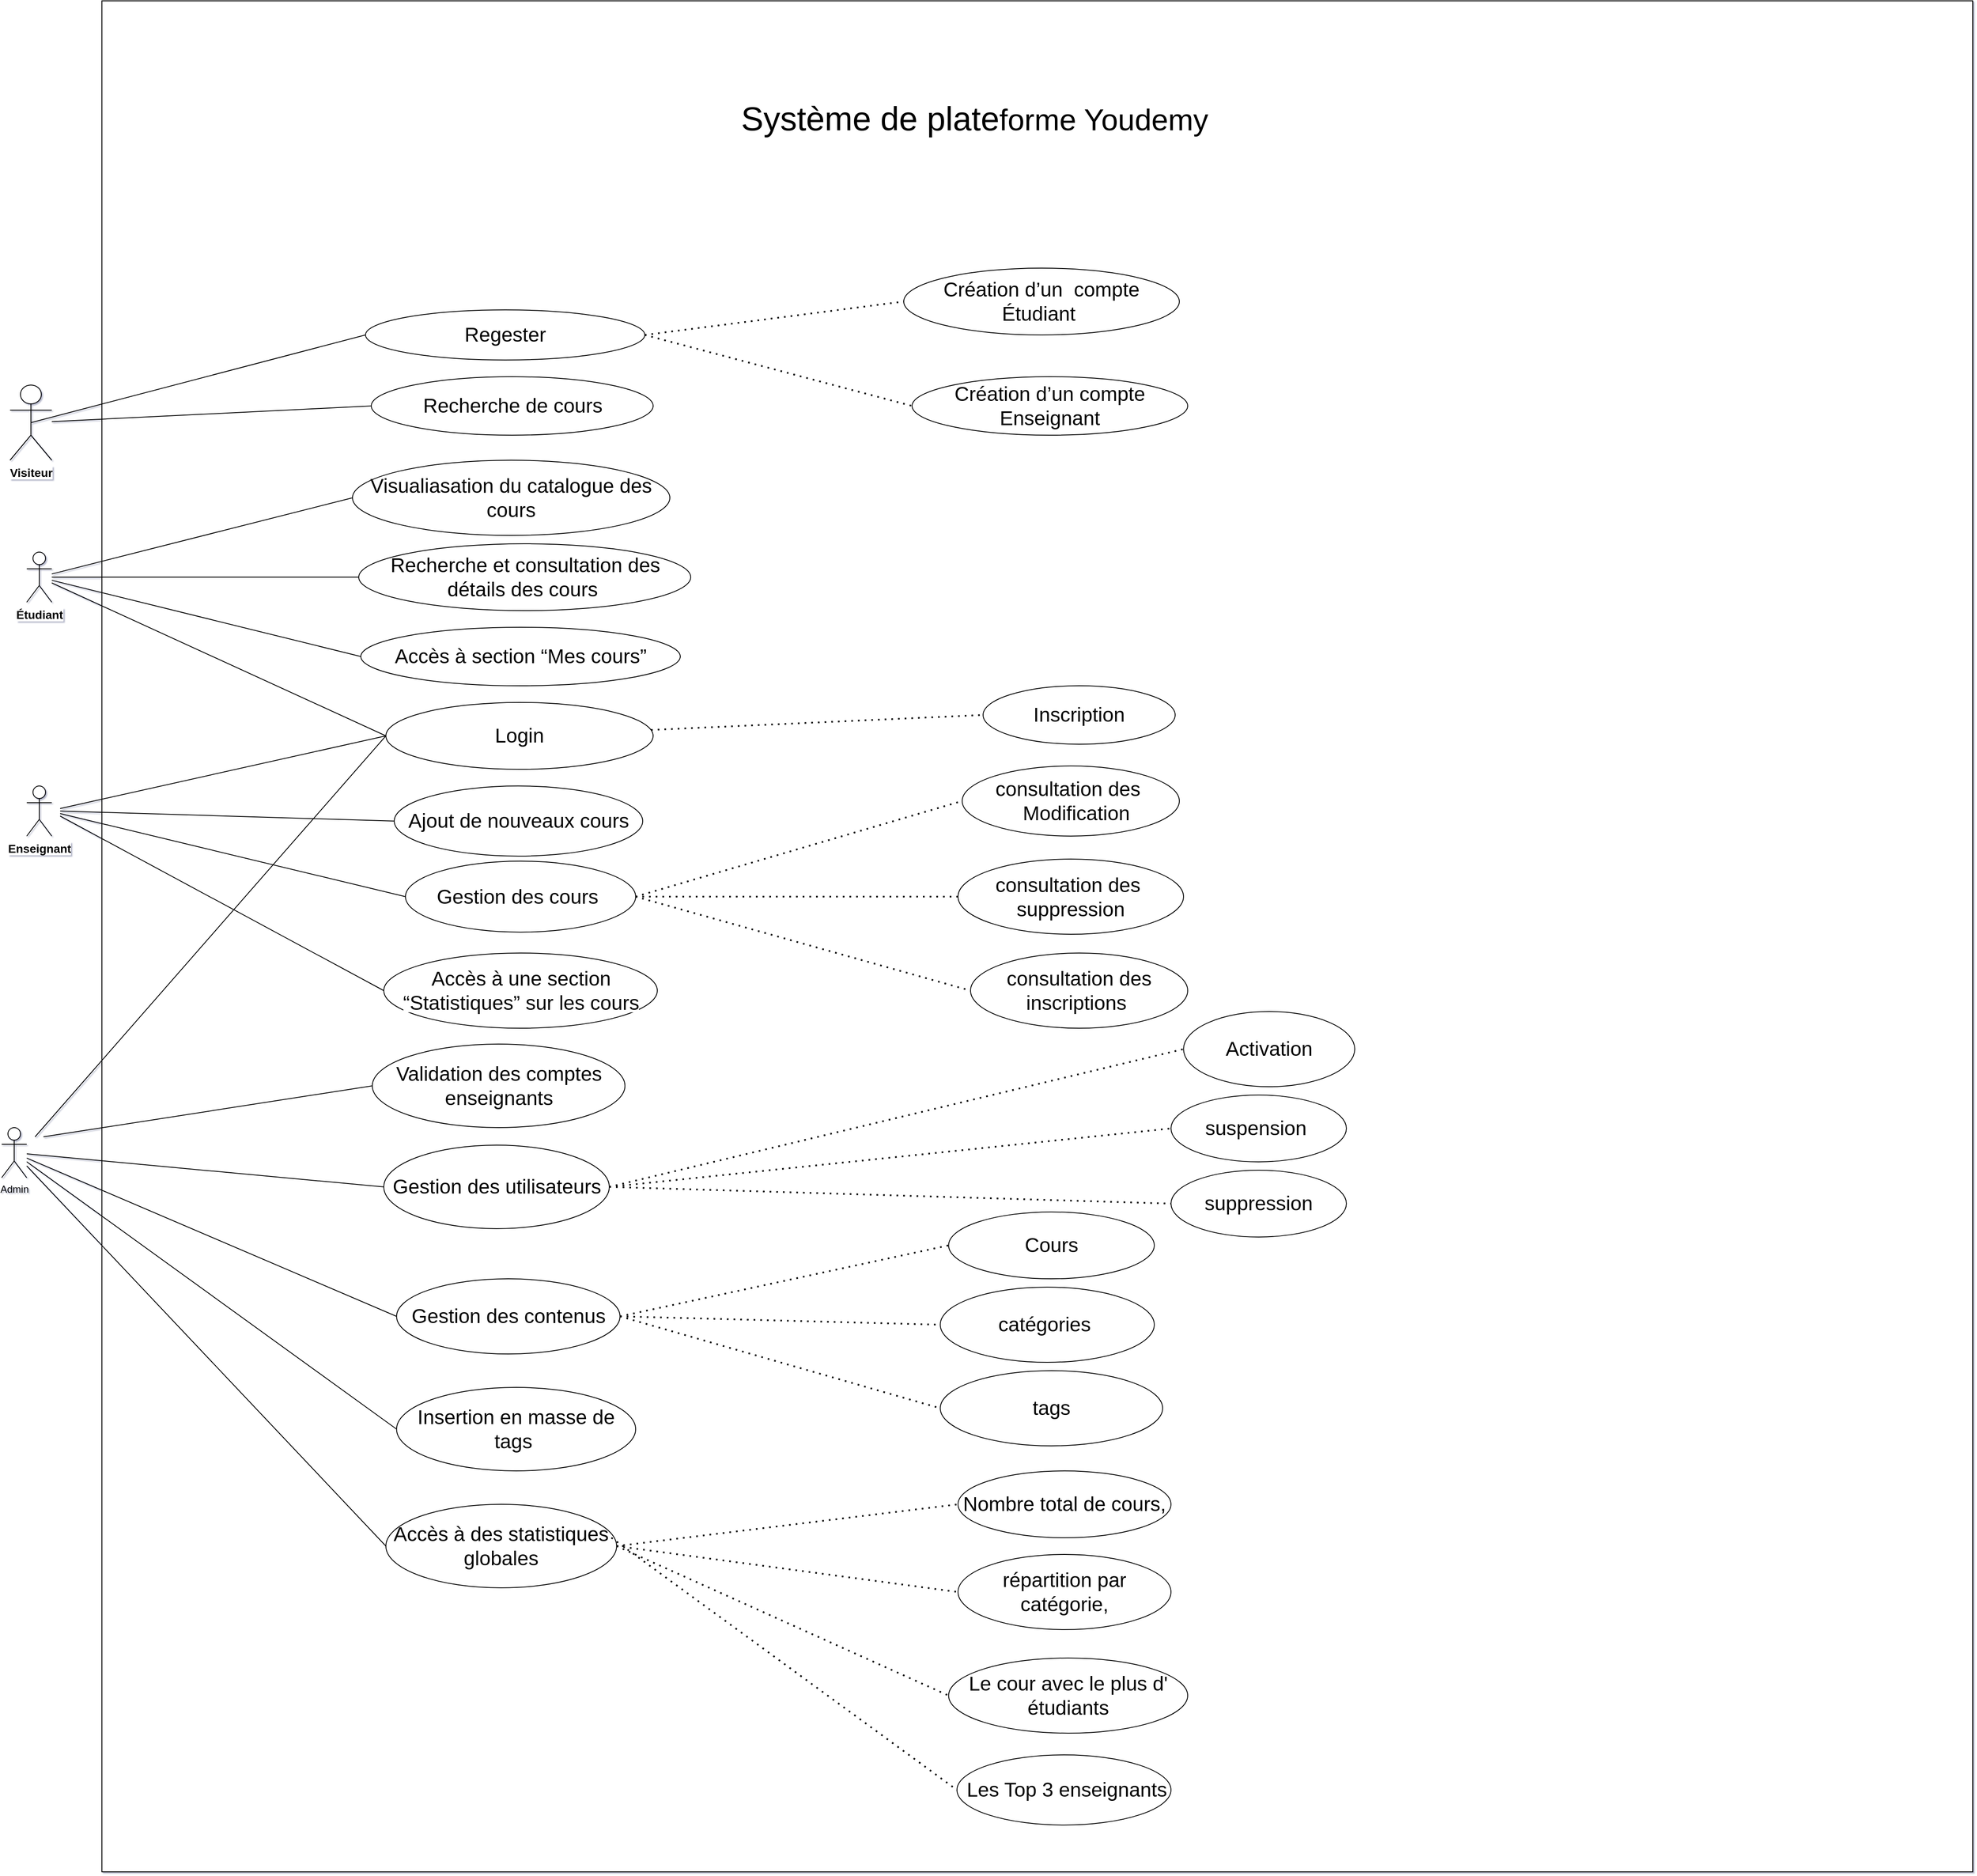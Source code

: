 <mxfile version="26.0.5" pages="2">
  <diagram name="Page-1" id="YVaNV-BU0bV5zj3uvlzo">
    <mxGraphModel dx="3970" dy="2720" grid="1" gridSize="10" guides="0" tooltips="1" connect="0" arrows="0" fold="1" page="0" pageScale="1" pageWidth="827" pageHeight="1169" background="#ffffff" math="0" shadow="1">
      <root>
        <mxCell id="0" />
        <mxCell id="1" parent="0" />
        <mxCell id="QajGnKFh3IwkEZgxlkdg-1" value="" style="whiteSpace=wrap;html=1;aspect=fixed;" parent="1" vertex="1">
          <mxGeometry x="190" y="-180" width="2240" height="2240" as="geometry" />
        </mxCell>
        <mxCell id="QajGnKFh3IwkEZgxlkdg-2" value="&lt;span style=&quot;box-sizing: border-box; border: 0px solid; --tw-border-spacing-x: 0; --tw-border-spacing-y: 0; --tw-translate-x: 0; --tw-translate-y: 0; --tw-rotate: 0; --tw-skew-x: 0; --tw-skew-y: 0; --tw-scale-x: 1; --tw-scale-y: 1; --tw-pan-x: ; --tw-pan-y: ; --tw-pinch-zoom: ; --tw-scroll-snap-strictness: proximity; --tw-gradient-from-position: ; --tw-gradient-via-position: ; --tw-gradient-to-position: ; --tw-ordinal: ; --tw-slashed-zero: ; --tw-numeric-figure: ; --tw-numeric-spacing: ; --tw-numeric-fraction: ; --tw-ring-inset: ; --tw-ring-offset-width: 0px; --tw-ring-offset-color: #fff; --tw-ring-color: rgba(59,130,246,.5); --tw-ring-offset-shadow: 0 0 #0000; --tw-ring-shadow: 0 0 #0000; --tw-shadow: 0 0 #0000; --tw-shadow-colored: 0 0 #0000; --tw-blur: ; --tw-brightness: ; --tw-contrast: ; --tw-grayscale: ; --tw-hue-rotate: ; --tw-invert: ; --tw-saturate: ; --tw-sepia: ; --tw-drop-shadow: ; --tw-backdrop-blur: ; --tw-backdrop-brightness: ; --tw-backdrop-contrast: ; --tw-backdrop-grayscale: ; --tw-backdrop-hue-rotate: ; --tw-backdrop-invert: ; --tw-backdrop-opacity: ; --tw-backdrop-saturate: ; --tw-backdrop-sepia: ; --tw-contain-size: ; --tw-contain-layout: ; --tw-contain-paint: ; --tw-contain-style: ; font-weight: bolder; color: rgb(0, 0, 0); font-family: &amp;quot;Nunito Sans&amp;quot;, sans-serif; font-size: 14px; text-align: start; white-space: pre-wrap; background-color: rgb(255, 255, 255);&quot;&gt;Visiteur&lt;/span&gt;" style="shape=umlActor;verticalLabelPosition=bottom;verticalAlign=top;html=1;outlineConnect=0;" parent="1" vertex="1">
          <mxGeometry x="80" y="280" width="50" height="90" as="geometry" />
        </mxCell>
        <mxCell id="QajGnKFh3IwkEZgxlkdg-3" value="&lt;span style=&quot;box-sizing: border-box; border: 0px solid; --tw-border-spacing-x: 0; --tw-border-spacing-y: 0; --tw-translate-x: 0; --tw-translate-y: 0; --tw-rotate: 0; --tw-skew-x: 0; --tw-skew-y: 0; --tw-scale-x: 1; --tw-scale-y: 1; --tw-pan-x: ; --tw-pan-y: ; --tw-pinch-zoom: ; --tw-scroll-snap-strictness: proximity; --tw-gradient-from-position: ; --tw-gradient-via-position: ; --tw-gradient-to-position: ; --tw-ordinal: ; --tw-slashed-zero: ; --tw-numeric-figure: ; --tw-numeric-spacing: ; --tw-numeric-fraction: ; --tw-ring-inset: ; --tw-ring-offset-width: 0px; --tw-ring-offset-color: #fff; --tw-ring-color: rgba(59,130,246,.5); --tw-ring-offset-shadow: 0 0 #0000; --tw-ring-shadow: 0 0 #0000; --tw-shadow: 0 0 #0000; --tw-shadow-colored: 0 0 #0000; --tw-blur: ; --tw-brightness: ; --tw-contrast: ; --tw-grayscale: ; --tw-hue-rotate: ; --tw-invert: ; --tw-saturate: ; --tw-sepia: ; --tw-drop-shadow: ; --tw-backdrop-blur: ; --tw-backdrop-brightness: ; --tw-backdrop-contrast: ; --tw-backdrop-grayscale: ; --tw-backdrop-hue-rotate: ; --tw-backdrop-invert: ; --tw-backdrop-opacity: ; --tw-backdrop-saturate: ; --tw-backdrop-sepia: ; --tw-contain-size: ; --tw-contain-layout: ; --tw-contain-paint: ; --tw-contain-style: ; font-weight: bolder; color: rgb(0, 0, 0); font-family: &amp;quot;Nunito Sans&amp;quot;, sans-serif; font-size: 14px; text-align: start; white-space: pre-wrap; background-color: rgb(255, 255, 255);&quot;&gt;Étudiant&lt;/span&gt;" style="shape=umlActor;verticalLabelPosition=bottom;verticalAlign=top;html=1;outlineConnect=0;" parent="1" vertex="1">
          <mxGeometry x="100" y="480" width="30" height="60" as="geometry" />
        </mxCell>
        <mxCell id="QajGnKFh3IwkEZgxlkdg-4" value="&lt;span style=&quot;box-sizing: border-box; border: 0px solid; --tw-border-spacing-x: 0; --tw-border-spacing-y: 0; --tw-translate-x: 0; --tw-translate-y: 0; --tw-rotate: 0; --tw-skew-x: 0; --tw-skew-y: 0; --tw-scale-x: 1; --tw-scale-y: 1; --tw-pan-x: ; --tw-pan-y: ; --tw-pinch-zoom: ; --tw-scroll-snap-strictness: proximity; --tw-gradient-from-position: ; --tw-gradient-via-position: ; --tw-gradient-to-position: ; --tw-ordinal: ; --tw-slashed-zero: ; --tw-numeric-figure: ; --tw-numeric-spacing: ; --tw-numeric-fraction: ; --tw-ring-inset: ; --tw-ring-offset-width: 0px; --tw-ring-offset-color: #fff; --tw-ring-color: rgba(59,130,246,.5); --tw-ring-offset-shadow: 0 0 #0000; --tw-ring-shadow: 0 0 #0000; --tw-shadow: 0 0 #0000; --tw-shadow-colored: 0 0 #0000; --tw-blur: ; --tw-brightness: ; --tw-contrast: ; --tw-grayscale: ; --tw-hue-rotate: ; --tw-invert: ; --tw-saturate: ; --tw-sepia: ; --tw-drop-shadow: ; --tw-backdrop-blur: ; --tw-backdrop-brightness: ; --tw-backdrop-contrast: ; --tw-backdrop-grayscale: ; --tw-backdrop-hue-rotate: ; --tw-backdrop-invert: ; --tw-backdrop-opacity: ; --tw-backdrop-saturate: ; --tw-backdrop-sepia: ; --tw-contain-size: ; --tw-contain-layout: ; --tw-contain-paint: ; --tw-contain-style: ; font-weight: bolder; color: rgb(0, 0, 0); font-family: &amp;quot;Nunito Sans&amp;quot;, sans-serif; font-size: 14px; text-align: start; white-space: pre-wrap; background-color: rgb(255, 255, 255);&quot;&gt;Enseignant&lt;/span&gt;" style="shape=umlActor;verticalLabelPosition=bottom;verticalAlign=top;html=1;outlineConnect=0;" parent="1" vertex="1">
          <mxGeometry x="100" y="760" width="30" height="60" as="geometry" />
        </mxCell>
        <mxCell id="QajGnKFh3IwkEZgxlkdg-13" value="&lt;span style=&quot;color: rgb(0, 0, 0); font-family: &amp;quot;Nunito Sans&amp;quot;, sans-serif; text-align: left; background-color: rgb(255, 255, 255);&quot;&gt;&lt;font style=&quot;font-size: 24px;&quot;&gt;Recherche de cours&lt;/font&gt;&lt;/span&gt;" style="ellipse;whiteSpace=wrap;html=1;" parent="1" vertex="1">
          <mxGeometry x="512.5" y="270" width="337.5" height="70" as="geometry" />
        </mxCell>
        <mxCell id="QajGnKFh3IwkEZgxlkdg-14" value="&lt;span style=&quot;color: rgb(0, 0, 0); font-family: &amp;quot;Nunito Sans&amp;quot;, sans-serif; text-align: left; background-color: rgb(255, 255, 255);&quot;&gt;&lt;font style=&quot;font-size: 24px;&quot;&gt;Création d’un&amp;nbsp;compte Enseignant&lt;/font&gt;&lt;/span&gt;" style="ellipse;whiteSpace=wrap;html=1;" parent="1" vertex="1">
          <mxGeometry x="1160" y="270" width="330" height="70" as="geometry" />
        </mxCell>
        <mxCell id="QajGnKFh3IwkEZgxlkdg-15" value="&lt;span style=&quot;color: rgb(0, 0, 0); font-family: &amp;quot;Nunito Sans&amp;quot;, sans-serif; text-align: left; background-color: rgb(255, 255, 255);&quot;&gt;&lt;font style=&quot;font-size: 24px;&quot;&gt;Création d’un&amp;nbsp; compte Étudiant&amp;nbsp;&lt;/font&gt;&lt;/span&gt;" style="ellipse;whiteSpace=wrap;html=1;" parent="1" vertex="1">
          <mxGeometry x="1150" y="140" width="330" height="80" as="geometry" />
        </mxCell>
        <mxCell id="QajGnKFh3IwkEZgxlkdg-16" value="&lt;span style=&quot;color: rgb(0, 0, 0); font-family: &amp;quot;Nunito Sans&amp;quot;, sans-serif; text-align: left; background-color: rgb(255, 255, 255);&quot;&gt;&lt;font style=&quot;font-size: 24px;&quot;&gt;Regester&lt;/font&gt;&lt;/span&gt;" style="ellipse;whiteSpace=wrap;html=1;" parent="1" vertex="1">
          <mxGeometry x="505.63" y="190" width="334.37" height="60" as="geometry" />
        </mxCell>
        <mxCell id="QajGnKFh3IwkEZgxlkdg-17" value="" style="endArrow=none;dashed=1;html=1;dashPattern=1 3;strokeWidth=2;rounded=0;entryX=0;entryY=0.5;entryDx=0;entryDy=0;exitX=1;exitY=0.5;exitDx=0;exitDy=0;" parent="1" source="QajGnKFh3IwkEZgxlkdg-16" target="QajGnKFh3IwkEZgxlkdg-14" edge="1">
          <mxGeometry width="50" height="50" relative="1" as="geometry">
            <mxPoint x="460" y="630" as="sourcePoint" />
            <mxPoint x="510" y="580" as="targetPoint" />
            <Array as="points" />
          </mxGeometry>
        </mxCell>
        <mxCell id="QajGnKFh3IwkEZgxlkdg-18" value="" style="endArrow=none;dashed=1;html=1;dashPattern=1 3;strokeWidth=2;rounded=0;entryX=0;entryY=0.5;entryDx=0;entryDy=0;exitX=1;exitY=0.5;exitDx=0;exitDy=0;" parent="1" source="QajGnKFh3IwkEZgxlkdg-16" target="QajGnKFh3IwkEZgxlkdg-15" edge="1">
          <mxGeometry width="50" height="50" relative="1" as="geometry">
            <mxPoint x="460" y="630" as="sourcePoint" />
            <mxPoint x="510" y="580" as="targetPoint" />
          </mxGeometry>
        </mxCell>
        <mxCell id="QajGnKFh3IwkEZgxlkdg-20" value="" style="endArrow=none;html=1;rounded=0;entryX=0;entryY=0.5;entryDx=0;entryDy=0;" parent="1" source="QajGnKFh3IwkEZgxlkdg-2" target="QajGnKFh3IwkEZgxlkdg-13" edge="1">
          <mxGeometry width="50" height="50" relative="1" as="geometry">
            <mxPoint x="170" y="310" as="sourcePoint" />
            <mxPoint x="490" y="245" as="targetPoint" />
            <Array as="points" />
          </mxGeometry>
        </mxCell>
        <mxCell id="QajGnKFh3IwkEZgxlkdg-21" value="" style="endArrow=none;html=1;rounded=0;entryX=0;entryY=0.5;entryDx=0;entryDy=0;exitX=0.5;exitY=0.5;exitDx=0;exitDy=0;exitPerimeter=0;" parent="1" source="QajGnKFh3IwkEZgxlkdg-2" target="QajGnKFh3IwkEZgxlkdg-16" edge="1">
          <mxGeometry width="50" height="50" relative="1" as="geometry">
            <mxPoint x="130" y="330" as="sourcePoint" />
            <mxPoint x="500" y="255" as="targetPoint" />
            <Array as="points" />
          </mxGeometry>
        </mxCell>
        <mxCell id="QajGnKFh3IwkEZgxlkdg-24" value="&lt;font style=&quot;font-size: 24px;&quot;&gt;Visualiasation du catalogue des cours&lt;/font&gt;" style="ellipse;whiteSpace=wrap;html=1;" parent="1" vertex="1">
          <mxGeometry x="490" y="370" width="380" height="90" as="geometry" />
        </mxCell>
        <mxCell id="QajGnKFh3IwkEZgxlkdg-25" value="" style="endArrow=none;html=1;rounded=0;exitX=0;exitY=0.5;exitDx=0;exitDy=0;" parent="1" source="QajGnKFh3IwkEZgxlkdg-24" target="QajGnKFh3IwkEZgxlkdg-3" edge="1">
          <mxGeometry width="50" height="50" relative="1" as="geometry">
            <mxPoint x="460" y="630" as="sourcePoint" />
            <mxPoint x="510" y="580" as="targetPoint" />
          </mxGeometry>
        </mxCell>
        <mxCell id="QajGnKFh3IwkEZgxlkdg-27" value="&lt;span style=&quot;color: rgb(0, 0, 0); font-family: &amp;quot;Nunito Sans&amp;quot;, sans-serif; text-align: left; background-color: rgb(255, 255, 255);&quot;&gt;&lt;font style=&quot;font-size: 24px;&quot;&gt;Recherche et consultation des détails des cours&amp;nbsp;&lt;/font&gt;&lt;/span&gt;" style="ellipse;whiteSpace=wrap;html=1;" parent="1" vertex="1">
          <mxGeometry x="497.5" y="470" width="397.5" height="80" as="geometry" />
        </mxCell>
        <mxCell id="QajGnKFh3IwkEZgxlkdg-28" value="" style="endArrow=none;html=1;rounded=0;exitX=0;exitY=0.5;exitDx=0;exitDy=0;" parent="1" source="QajGnKFh3IwkEZgxlkdg-27" target="QajGnKFh3IwkEZgxlkdg-3" edge="1">
          <mxGeometry width="50" height="50" relative="1" as="geometry">
            <mxPoint x="479" y="724.5" as="sourcePoint" />
            <mxPoint x="189" y="544.5" as="targetPoint" />
          </mxGeometry>
        </mxCell>
        <mxCell id="QajGnKFh3IwkEZgxlkdg-29" value="&lt;font style=&quot;font-size: 24px;&quot;&gt;Login&lt;/font&gt;" style="ellipse;whiteSpace=wrap;html=1;" parent="1" vertex="1">
          <mxGeometry x="530" y="660" width="320" height="80" as="geometry" />
        </mxCell>
        <mxCell id="QajGnKFh3IwkEZgxlkdg-30" value="" style="endArrow=none;html=1;rounded=0;entryX=0;entryY=0.5;entryDx=0;entryDy=0;" parent="1" source="QajGnKFh3IwkEZgxlkdg-3" target="QajGnKFh3IwkEZgxlkdg-29" edge="1">
          <mxGeometry width="50" height="50" relative="1" as="geometry">
            <mxPoint x="180" y="671" as="sourcePoint" />
            <mxPoint x="370" y="681" as="targetPoint" />
            <Array as="points" />
          </mxGeometry>
        </mxCell>
        <mxCell id="QajGnKFh3IwkEZgxlkdg-35" value="&lt;span style=&quot;color: rgb(0, 0, 0); font-family: &amp;quot;Nunito Sans&amp;quot;, sans-serif; text-align: left; background-color: rgb(255, 255, 255);&quot;&gt;&lt;font style=&quot;font-size: 24px;&quot;&gt;Inscription&lt;/font&gt;&lt;/span&gt;" style="ellipse;whiteSpace=wrap;html=1;" parent="1" vertex="1">
          <mxGeometry x="1245" y="640" width="230" height="70" as="geometry" />
        </mxCell>
        <mxCell id="QajGnKFh3IwkEZgxlkdg-36" value="" style="endArrow=none;dashed=1;html=1;dashPattern=1 3;strokeWidth=2;rounded=0;entryX=0;entryY=0.5;entryDx=0;entryDy=0;" parent="1" source="QajGnKFh3IwkEZgxlkdg-29" target="QajGnKFh3IwkEZgxlkdg-35" edge="1">
          <mxGeometry width="50" height="50" relative="1" as="geometry">
            <mxPoint x="633" y="698" as="sourcePoint" />
            <mxPoint x="523" y="983" as="targetPoint" />
          </mxGeometry>
        </mxCell>
        <mxCell id="QajGnKFh3IwkEZgxlkdg-37" value="&lt;font style=&quot;font-size: 24px;&quot;&gt;&lt;span style=&quot;color: rgb(0, 0, 0); font-family: &amp;quot;Nunito Sans&amp;quot;, sans-serif; text-align: left; background-color: rgb(255, 255, 255);&quot;&gt;Accès à&amp;nbsp;&lt;/span&gt;&lt;span style=&quot;color: rgb(0, 0, 0); font-family: &amp;quot;Nunito Sans&amp;quot;, sans-serif; text-align: left; background-color: rgb(255, 255, 255);&quot;&gt;section “Mes cours”&lt;/span&gt;&lt;/font&gt;" style="ellipse;whiteSpace=wrap;html=1;" parent="1" vertex="1">
          <mxGeometry x="500" y="570" width="382.5" height="70" as="geometry" />
        </mxCell>
        <mxCell id="QajGnKFh3IwkEZgxlkdg-38" value="" style="endArrow=none;html=1;rounded=0;entryX=0;entryY=0.5;entryDx=0;entryDy=0;" parent="1" source="QajGnKFh3IwkEZgxlkdg-3" target="QajGnKFh3IwkEZgxlkdg-37" edge="1">
          <mxGeometry width="50" height="50" relative="1" as="geometry">
            <mxPoint x="350" y="680" as="sourcePoint" />
            <mxPoint x="400" y="630" as="targetPoint" />
          </mxGeometry>
        </mxCell>
        <mxCell id="QajGnKFh3IwkEZgxlkdg-40" value="" style="endArrow=none;html=1;rounded=0;exitX=0;exitY=0.5;exitDx=0;exitDy=0;" parent="1" source="QajGnKFh3IwkEZgxlkdg-29" edge="1">
          <mxGeometry width="50" height="50" relative="1" as="geometry">
            <mxPoint x="665" y="690" as="sourcePoint" />
            <mxPoint x="140" y="787" as="targetPoint" />
          </mxGeometry>
        </mxCell>
        <mxCell id="QajGnKFh3IwkEZgxlkdg-41" value="&lt;span style=&quot;color: rgb(0, 0, 0); font-family: &amp;quot;Nunito Sans&amp;quot;, sans-serif; text-align: left; background-color: rgb(255, 255, 255);&quot;&gt;&lt;font style=&quot;font-size: 24px;&quot;&gt;Ajout de nouveaux cours&lt;/font&gt;&lt;/span&gt;" style="ellipse;whiteSpace=wrap;html=1;" parent="1" vertex="1">
          <mxGeometry x="540" y="760" width="297.5" height="84" as="geometry" />
        </mxCell>
        <mxCell id="QajGnKFh3IwkEZgxlkdg-42" value="" style="endArrow=none;html=1;rounded=0;exitX=0;exitY=0.5;exitDx=0;exitDy=0;" parent="1" source="QajGnKFh3IwkEZgxlkdg-41" edge="1">
          <mxGeometry width="50" height="50" relative="1" as="geometry">
            <mxPoint x="489" y="1004.5" as="sourcePoint" />
            <mxPoint x="140" y="790" as="targetPoint" />
          </mxGeometry>
        </mxCell>
        <mxCell id="QajGnKFh3IwkEZgxlkdg-43" value="&lt;span style=&quot;color: rgb(0, 0, 0); font-family: &amp;quot;Nunito Sans&amp;quot;, sans-serif; text-align: left; background-color: rgb(255, 255, 255);&quot;&gt;&lt;font style=&quot;font-size: 24px;&quot;&gt;Gestion des cours&amp;nbsp;&lt;/font&gt;&lt;/span&gt;" style="ellipse;whiteSpace=wrap;html=1;" parent="1" vertex="1">
          <mxGeometry x="553.44" y="850" width="275.62" height="85" as="geometry" />
        </mxCell>
        <mxCell id="QajGnKFh3IwkEZgxlkdg-44" value="" style="endArrow=none;html=1;rounded=0;entryX=0;entryY=0.5;entryDx=0;entryDy=0;" parent="1" target="QajGnKFh3IwkEZgxlkdg-43" edge="1">
          <mxGeometry width="50" height="50" relative="1" as="geometry">
            <mxPoint x="140" y="793" as="sourcePoint" />
            <mxPoint x="380" y="961" as="targetPoint" />
            <Array as="points" />
          </mxGeometry>
        </mxCell>
        <mxCell id="QajGnKFh3IwkEZgxlkdg-45" value="&lt;span style=&quot;color: rgb(0, 0, 0); font-family: &amp;quot;Nunito Sans&amp;quot;, sans-serif; text-align: left; background-color: rgb(255, 255, 255);&quot;&gt;&lt;font style=&quot;font-size: 24px;&quot;&gt;Accès à une section “Statistiques” sur les cours&lt;/font&gt;&lt;/span&gt;" style="ellipse;whiteSpace=wrap;html=1;" parent="1" vertex="1">
          <mxGeometry x="527.5" y="960" width="327.5" height="90" as="geometry" />
        </mxCell>
        <mxCell id="QajGnKFh3IwkEZgxlkdg-46" value="" style="endArrow=none;html=1;rounded=0;entryX=0;entryY=0.5;entryDx=0;entryDy=0;" parent="1" target="QajGnKFh3IwkEZgxlkdg-45" edge="1">
          <mxGeometry width="50" height="50" relative="1" as="geometry">
            <mxPoint x="140" y="796" as="sourcePoint" />
            <mxPoint x="410" y="910" as="targetPoint" />
          </mxGeometry>
        </mxCell>
        <mxCell id="QajGnKFh3IwkEZgxlkdg-50" value="&lt;span style=&quot;color: rgb(0, 0, 0); font-family: &amp;quot;Nunito Sans&amp;quot;, sans-serif; text-align: left; background-color: rgb(255, 255, 255);&quot;&gt;&lt;font style=&quot;font-size: 24px;&quot;&gt;Validation des comptes enseignants&lt;/font&gt;&lt;/span&gt;" style="ellipse;whiteSpace=wrap;html=1;" parent="1" vertex="1">
          <mxGeometry x="513.75" y="1069" width="302.5" height="100" as="geometry" />
        </mxCell>
        <mxCell id="QajGnKFh3IwkEZgxlkdg-51" value="" style="endArrow=none;html=1;rounded=0;exitX=0;exitY=0.5;exitDx=0;exitDy=0;" parent="1" source="QajGnKFh3IwkEZgxlkdg-50" edge="1">
          <mxGeometry width="50" height="50" relative="1" as="geometry">
            <mxPoint x="675" y="990" as="sourcePoint" />
            <mxPoint x="120" y="1180" as="targetPoint" />
          </mxGeometry>
        </mxCell>
        <mxCell id="QajGnKFh3IwkEZgxlkdg-52" value="" style="endArrow=none;html=1;rounded=0;exitX=0;exitY=0.5;exitDx=0;exitDy=0;" parent="1" source="QajGnKFh3IwkEZgxlkdg-57" target="QajGnKFh3IwkEZgxlkdg-5" edge="1">
          <mxGeometry width="50" height="50" relative="1" as="geometry">
            <mxPoint x="543" y="1010" as="sourcePoint" />
            <mxPoint x="150" y="1090" as="targetPoint" />
          </mxGeometry>
        </mxCell>
        <mxCell id="QajGnKFh3IwkEZgxlkdg-53" value="&lt;span style=&quot;color: rgb(0, 0, 0); font-family: &amp;quot;Nunito Sans&amp;quot;, sans-serif; text-align: left; background-color: rgb(255, 255, 255);&quot;&gt;&lt;font style=&quot;font-size: 24px;&quot;&gt;Gestion des contenus&lt;/font&gt;&lt;/span&gt;" style="ellipse;whiteSpace=wrap;html=1;" parent="1" vertex="1">
          <mxGeometry x="542.81" y="1350" width="267.5" height="90" as="geometry" />
        </mxCell>
        <mxCell id="QajGnKFh3IwkEZgxlkdg-54" value="" style="endArrow=none;html=1;rounded=0;entryX=0;entryY=0.5;entryDx=0;entryDy=0;" parent="1" source="QajGnKFh3IwkEZgxlkdg-5" target="QajGnKFh3IwkEZgxlkdg-53" edge="1">
          <mxGeometry width="50" height="50" relative="1" as="geometry">
            <mxPoint x="130" y="1000" as="sourcePoint" />
            <mxPoint x="390" y="1261" as="targetPoint" />
            <Array as="points" />
          </mxGeometry>
        </mxCell>
        <mxCell id="QajGnKFh3IwkEZgxlkdg-55" value="&lt;span style=&quot;color: rgb(0, 0, 0); font-family: &amp;quot;Nunito Sans&amp;quot;, sans-serif; text-align: left; background-color: rgb(255, 255, 255);&quot;&gt;&lt;font style=&quot;font-size: 24px;&quot;&gt;Insertion en masse de tags&amp;nbsp;&lt;/font&gt;&lt;/span&gt;" style="ellipse;whiteSpace=wrap;html=1;" parent="1" vertex="1">
          <mxGeometry x="542.81" y="1480" width="286.25" height="100" as="geometry" />
        </mxCell>
        <mxCell id="QajGnKFh3IwkEZgxlkdg-56" value="" style="endArrow=none;html=1;rounded=0;entryX=0;entryY=0.5;entryDx=0;entryDy=0;" parent="1" source="QajGnKFh3IwkEZgxlkdg-5" target="QajGnKFh3IwkEZgxlkdg-55" edge="1">
          <mxGeometry width="50" height="50" relative="1" as="geometry">
            <mxPoint x="150" y="1096" as="sourcePoint" />
            <mxPoint x="420" y="1210" as="targetPoint" />
          </mxGeometry>
        </mxCell>
        <mxCell id="QajGnKFh3IwkEZgxlkdg-57" value="&lt;span style=&quot;color: rgb(0, 0, 0); font-family: &amp;quot;Nunito Sans&amp;quot;, sans-serif; text-align: left; background-color: rgb(255, 255, 255);&quot;&gt;&lt;font style=&quot;font-size: 24px;&quot;&gt;Gestion des utilisateurs&lt;/font&gt;&lt;/span&gt;" style="ellipse;whiteSpace=wrap;html=1;" parent="1" vertex="1">
          <mxGeometry x="527.5" y="1190" width="270" height="100" as="geometry" />
        </mxCell>
        <mxCell id="QajGnKFh3IwkEZgxlkdg-65" value="&lt;span style=&quot;color: rgb(0, 0, 0); font-family: &amp;quot;Nunito Sans&amp;quot;, sans-serif; text-align: left; background-color: rgb(255, 255, 255);&quot;&gt;&lt;font style=&quot;font-size: 24px;&quot;&gt;Accès à des statistiques globales&lt;/font&gt;&lt;/span&gt;" style="ellipse;whiteSpace=wrap;html=1;" parent="1" vertex="1">
          <mxGeometry x="530" y="1620" width="276.25" height="100" as="geometry" />
        </mxCell>
        <mxCell id="QajGnKFh3IwkEZgxlkdg-66" value="" style="endArrow=none;html=1;rounded=0;entryX=0;entryY=0.5;entryDx=0;entryDy=0;" parent="1" source="QajGnKFh3IwkEZgxlkdg-5" target="QajGnKFh3IwkEZgxlkdg-65" edge="1">
          <mxGeometry width="50" height="50" relative="1" as="geometry">
            <mxPoint x="130" y="1010" as="sourcePoint" />
            <mxPoint x="422.5" y="1275" as="targetPoint" />
          </mxGeometry>
        </mxCell>
        <mxCell id="QajGnKFh3IwkEZgxlkdg-5" value="Admin" style="shape=umlActor;verticalLabelPosition=bottom;verticalAlign=top;html=1;outlineConnect=0;" parent="1" vertex="1">
          <mxGeometry x="70" y="1169" width="30" height="60" as="geometry" />
        </mxCell>
        <mxCell id="QajGnKFh3IwkEZgxlkdg-72" value="" style="endArrow=none;html=1;rounded=0;entryX=0;entryY=0.5;entryDx=0;entryDy=0;" parent="1" target="QajGnKFh3IwkEZgxlkdg-29" edge="1">
          <mxGeometry width="50" height="50" relative="1" as="geometry">
            <mxPoint x="110" y="1180" as="sourcePoint" />
            <mxPoint x="520" y="640" as="targetPoint" />
            <Array as="points" />
          </mxGeometry>
        </mxCell>
        <mxCell id="QajGnKFh3IwkEZgxlkdg-73" value="&lt;span style=&quot;color: rgb(0, 0, 0); font-family: &amp;quot;Nunito Sans&amp;quot;, sans-serif; text-align: left; background-color: rgb(255, 255, 255);&quot;&gt;&lt;font style=&quot;font-size: 24px;&quot;&gt;&lt;span style=&quot;color: rgb(0, 0, 0); background-color: rgb(255, 255, 255);&quot;&gt;consultation&amp;nbsp;&lt;span style=&quot;color: rgb(0, 0, 0); background-color: rgb(255, 255, 255);&quot;&gt;des&amp;nbsp; &amp;nbsp;&lt;/span&gt;&amp;nbsp;&lt;/span&gt;Modification&lt;/font&gt;&lt;/span&gt;" style="ellipse;whiteSpace=wrap;html=1;" parent="1" vertex="1">
          <mxGeometry x="1220" y="736" width="260" height="84" as="geometry" />
        </mxCell>
        <mxCell id="QajGnKFh3IwkEZgxlkdg-74" value="" style="endArrow=none;dashed=1;html=1;dashPattern=1 3;strokeWidth=2;rounded=0;entryX=0;entryY=0.5;entryDx=0;entryDy=0;exitX=1;exitY=0.5;exitDx=0;exitDy=0;" parent="1" source="QajGnKFh3IwkEZgxlkdg-43" target="QajGnKFh3IwkEZgxlkdg-73" edge="1">
          <mxGeometry width="50" height="50" relative="1" as="geometry">
            <mxPoint x="710" y="780" as="sourcePoint" />
            <mxPoint x="528.5" y="1063" as="targetPoint" />
          </mxGeometry>
        </mxCell>
        <mxCell id="QajGnKFh3IwkEZgxlkdg-75" value="&lt;span style=&quot;color: rgb(0, 0, 0); font-family: &amp;quot;Nunito Sans&amp;quot;, sans-serif; text-align: left; background-color: rgb(255, 255, 255);&quot;&gt;&lt;font style=&quot;font-size: 24px;&quot;&gt;&lt;span style=&quot;color: rgb(0, 0, 0); background-color: rgb(255, 255, 255);&quot;&gt;consultation&amp;nbsp;&lt;/span&gt;&lt;span style=&quot;color: rgb(0, 0, 0); background-color: rgb(255, 255, 255);&quot;&gt;des&amp;nbsp; &amp;nbsp;&lt;/span&gt;suppression&amp;nbsp;&lt;/font&gt;&lt;/span&gt;" style="ellipse;whiteSpace=wrap;html=1;" parent="1" vertex="1">
          <mxGeometry x="1215" y="847.5" width="270" height="90" as="geometry" />
        </mxCell>
        <mxCell id="QajGnKFh3IwkEZgxlkdg-76" value="" style="endArrow=none;dashed=1;html=1;dashPattern=1 3;strokeWidth=2;rounded=0;entryX=0;entryY=0.5;entryDx=0;entryDy=0;exitX=1;exitY=0.5;exitDx=0;exitDy=0;" parent="1" source="QajGnKFh3IwkEZgxlkdg-43" target="QajGnKFh3IwkEZgxlkdg-75" edge="1">
          <mxGeometry width="50" height="50" relative="1" as="geometry">
            <mxPoint x="720" y="790" as="sourcePoint" />
            <mxPoint x="538.5" y="1073" as="targetPoint" />
          </mxGeometry>
        </mxCell>
        <mxCell id="QajGnKFh3IwkEZgxlkdg-78" value="&lt;span style=&quot;color: rgb(0, 0, 0); font-family: &amp;quot;Nunito Sans&amp;quot;, sans-serif; text-align: left; background-color: rgb(255, 255, 255);&quot;&gt;&lt;font style=&quot;font-size: 24px;&quot;&gt;consultation des inscriptions&amp;nbsp;&lt;/font&gt;&lt;/span&gt;" style="ellipse;whiteSpace=wrap;html=1;" parent="1" vertex="1">
          <mxGeometry x="1230" y="960" width="260" height="90" as="geometry" />
        </mxCell>
        <mxCell id="QajGnKFh3IwkEZgxlkdg-79" value="" style="endArrow=none;dashed=1;html=1;dashPattern=1 3;strokeWidth=2;rounded=0;entryX=0;entryY=0.5;entryDx=0;entryDy=0;exitX=1;exitY=0.5;exitDx=0;exitDy=0;" parent="1" source="QajGnKFh3IwkEZgxlkdg-43" target="QajGnKFh3IwkEZgxlkdg-78" edge="1">
          <mxGeometry width="50" height="50" relative="1" as="geometry">
            <mxPoint x="717.5" y="860" as="sourcePoint" />
            <mxPoint x="544" y="1153" as="targetPoint" />
          </mxGeometry>
        </mxCell>
        <mxCell id="QajGnKFh3IwkEZgxlkdg-84" value="&lt;font style=&quot;font-size: 40px;&quot;&gt;Système de plate&lt;/font&gt;&lt;span style=&quot;font-size: 36px;&quot;&gt;forme Youdemy&lt;/span&gt;" style="text;strokeColor=none;align=center;fillColor=none;html=1;verticalAlign=middle;whiteSpace=wrap;rounded=0;" parent="1" vertex="1">
          <mxGeometry x="895" y="-80" width="680" height="80" as="geometry" />
        </mxCell>
        <mxCell id="QajGnKFh3IwkEZgxlkdg-87" value="&lt;span style=&quot;color: rgb(0, 0, 0); font-family: &amp;quot;Nunito Sans&amp;quot;, sans-serif; text-align: left; background-color: rgb(255, 255, 255);&quot;&gt;&lt;font style=&quot;font-size: 24px;&quot;&gt;Activation&lt;/font&gt;&lt;/span&gt;" style="ellipse;whiteSpace=wrap;html=1;" parent="1" vertex="1">
          <mxGeometry x="1485" y="1030" width="205" height="90" as="geometry" />
        </mxCell>
        <mxCell id="QajGnKFh3IwkEZgxlkdg-88" value="" style="endArrow=none;dashed=1;html=1;dashPattern=1 3;strokeWidth=2;rounded=0;entryX=0;entryY=0.5;entryDx=0;entryDy=0;exitX=1;exitY=0.5;exitDx=0;exitDy=0;" parent="1" source="QajGnKFh3IwkEZgxlkdg-57" target="QajGnKFh3IwkEZgxlkdg-87" edge="1">
          <mxGeometry width="50" height="50" relative="1" as="geometry">
            <mxPoint x="740" y="1010" as="sourcePoint" />
            <mxPoint x="536" y="1303" as="targetPoint" />
          </mxGeometry>
        </mxCell>
        <mxCell id="QajGnKFh3IwkEZgxlkdg-89" value="&lt;span style=&quot;color: rgb(0, 0, 0); font-family: &amp;quot;Nunito Sans&amp;quot;, sans-serif; text-align: left; background-color: rgb(255, 255, 255);&quot;&gt;&lt;font style=&quot;font-size: 24px;&quot;&gt;suspension&amp;nbsp;&lt;/font&gt;&lt;/span&gt;" style="ellipse;whiteSpace=wrap;html=1;" parent="1" vertex="1">
          <mxGeometry x="1470" y="1130" width="210" height="80" as="geometry" />
        </mxCell>
        <mxCell id="QajGnKFh3IwkEZgxlkdg-90" value="" style="endArrow=none;dashed=1;html=1;dashPattern=1 3;strokeWidth=2;rounded=0;entryX=0;entryY=0.5;entryDx=0;entryDy=0;exitX=1;exitY=0.5;exitDx=0;exitDy=0;" parent="1" source="QajGnKFh3IwkEZgxlkdg-57" target="QajGnKFh3IwkEZgxlkdg-89" edge="1">
          <mxGeometry width="50" height="50" relative="1" as="geometry">
            <mxPoint x="721" y="1020" as="sourcePoint" />
            <mxPoint x="546" y="1313" as="targetPoint" />
          </mxGeometry>
        </mxCell>
        <mxCell id="QajGnKFh3IwkEZgxlkdg-91" value="&lt;span style=&quot;color: rgb(0, 0, 0); font-family: &amp;quot;Nunito Sans&amp;quot;, sans-serif; text-align: left; background-color: rgb(255, 255, 255);&quot;&gt;&lt;font style=&quot;font-size: 24px;&quot;&gt;suppression&lt;/font&gt;&lt;/span&gt;" style="ellipse;whiteSpace=wrap;html=1;" parent="1" vertex="1">
          <mxGeometry x="1470" y="1220" width="210" height="80" as="geometry" />
        </mxCell>
        <mxCell id="QajGnKFh3IwkEZgxlkdg-92" value="" style="endArrow=none;dashed=1;html=1;dashPattern=1 3;strokeWidth=2;rounded=0;entryX=0;entryY=0.5;entryDx=0;entryDy=0;exitX=1;exitY=0.5;exitDx=0;exitDy=0;" parent="1" source="QajGnKFh3IwkEZgxlkdg-57" target="QajGnKFh3IwkEZgxlkdg-91" edge="1">
          <mxGeometry width="50" height="50" relative="1" as="geometry">
            <mxPoint x="720.5" y="1020" as="sourcePoint" />
            <mxPoint x="551.5" y="1393" as="targetPoint" />
          </mxGeometry>
        </mxCell>
        <mxCell id="QajGnKFh3IwkEZgxlkdg-93" value="&lt;span style=&quot;color: rgb(0, 0, 0); font-family: &amp;quot;Nunito Sans&amp;quot;, sans-serif; text-align: left; background-color: rgb(255, 255, 255);&quot;&gt;&lt;font style=&quot;font-size: 24px;&quot;&gt;Cours&lt;/font&gt;&lt;/span&gt;" style="ellipse;whiteSpace=wrap;html=1;" parent="1" vertex="1">
          <mxGeometry x="1203.75" y="1270" width="246.25" height="80" as="geometry" />
        </mxCell>
        <mxCell id="QajGnKFh3IwkEZgxlkdg-94" value="" style="endArrow=none;dashed=1;html=1;dashPattern=1 3;strokeWidth=2;rounded=0;entryX=0;entryY=0.5;entryDx=0;entryDy=0;exitX=1;exitY=0.5;exitDx=0;exitDy=0;" parent="1" source="QajGnKFh3IwkEZgxlkdg-53" target="QajGnKFh3IwkEZgxlkdg-93" edge="1">
          <mxGeometry width="50" height="50" relative="1" as="geometry">
            <mxPoint x="619.5" y="1460" as="sourcePoint" />
            <mxPoint x="438" y="1743" as="targetPoint" />
          </mxGeometry>
        </mxCell>
        <mxCell id="QajGnKFh3IwkEZgxlkdg-95" value="&lt;span style=&quot;color: rgb(0, 0, 0); font-family: &amp;quot;Nunito Sans&amp;quot;, sans-serif; text-align: left; background-color: rgb(255, 255, 255);&quot;&gt;&lt;font style=&quot;font-size: 24px;&quot;&gt;catégories&amp;nbsp;&lt;/font&gt;&lt;/span&gt;" style="ellipse;whiteSpace=wrap;html=1;" parent="1" vertex="1">
          <mxGeometry x="1193.75" y="1360" width="256.25" height="90" as="geometry" />
        </mxCell>
        <mxCell id="QajGnKFh3IwkEZgxlkdg-96" value="" style="endArrow=none;dashed=1;html=1;dashPattern=1 3;strokeWidth=2;rounded=0;entryX=0;entryY=0.5;entryDx=0;entryDy=0;exitX=1;exitY=0.5;exitDx=0;exitDy=0;" parent="1" source="QajGnKFh3IwkEZgxlkdg-53" target="QajGnKFh3IwkEZgxlkdg-95" edge="1">
          <mxGeometry width="50" height="50" relative="1" as="geometry">
            <mxPoint x="622.5" y="1460" as="sourcePoint" />
            <mxPoint x="448" y="1753" as="targetPoint" />
          </mxGeometry>
        </mxCell>
        <mxCell id="QajGnKFh3IwkEZgxlkdg-97" value="&lt;span style=&quot;color: rgb(0, 0, 0); font-family: &amp;quot;Nunito Sans&amp;quot;, sans-serif; text-align: left; background-color: rgb(255, 255, 255);&quot;&gt;&lt;font style=&quot;font-size: 24px;&quot;&gt;tags&lt;/font&gt;&lt;/span&gt;" style="ellipse;whiteSpace=wrap;html=1;" parent="1" vertex="1">
          <mxGeometry x="1193.75" y="1460" width="266.25" height="90" as="geometry" />
        </mxCell>
        <mxCell id="QajGnKFh3IwkEZgxlkdg-98" value="" style="endArrow=none;dashed=1;html=1;dashPattern=1 3;strokeWidth=2;rounded=0;entryX=0;entryY=0.5;entryDx=0;entryDy=0;exitX=1;exitY=0.5;exitDx=0;exitDy=0;" parent="1" source="QajGnKFh3IwkEZgxlkdg-53" target="QajGnKFh3IwkEZgxlkdg-97" edge="1">
          <mxGeometry width="50" height="50" relative="1" as="geometry">
            <mxPoint x="622.5" y="1460" as="sourcePoint" />
            <mxPoint x="453.5" y="1833" as="targetPoint" />
          </mxGeometry>
        </mxCell>
        <mxCell id="QajGnKFh3IwkEZgxlkdg-115" value="&lt;span style=&quot;color: rgb(0, 0, 0); font-family: &amp;quot;Nunito Sans&amp;quot;, sans-serif; text-align: left; background-color: rgb(255, 255, 255);&quot;&gt;&lt;font style=&quot;font-size: 24px;&quot;&gt;Nombre total de cours,&lt;/font&gt;&lt;/span&gt;" style="ellipse;whiteSpace=wrap;html=1;" parent="1" vertex="1">
          <mxGeometry x="1215" y="1580" width="255" height="80" as="geometry" />
        </mxCell>
        <mxCell id="QajGnKFh3IwkEZgxlkdg-116" value="" style="endArrow=none;dashed=1;html=1;dashPattern=1 3;strokeWidth=2;rounded=0;entryX=0;entryY=0.5;entryDx=0;entryDy=0;exitX=1;exitY=0.5;exitDx=0;exitDy=0;" parent="1" source="QajGnKFh3IwkEZgxlkdg-65" target="QajGnKFh3IwkEZgxlkdg-115" edge="1">
          <mxGeometry width="50" height="50" relative="1" as="geometry">
            <mxPoint x="810" y="1709" as="sourcePoint" />
            <mxPoint x="448" y="2087" as="targetPoint" />
          </mxGeometry>
        </mxCell>
        <mxCell id="QajGnKFh3IwkEZgxlkdg-117" value="&lt;span style=&quot;color: rgb(0, 0, 0); font-family: &amp;quot;Nunito Sans&amp;quot;, sans-serif; text-align: left; background-color: rgb(255, 255, 255);&quot;&gt;&lt;font style=&quot;font-size: 24px;&quot;&gt;répartition par catégorie,&lt;/font&gt;&lt;/span&gt;" style="ellipse;whiteSpace=wrap;html=1;" parent="1" vertex="1">
          <mxGeometry x="1215" y="1680" width="255" height="90" as="geometry" />
        </mxCell>
        <mxCell id="QajGnKFh3IwkEZgxlkdg-118" value="" style="endArrow=none;dashed=1;html=1;dashPattern=1 3;strokeWidth=2;rounded=0;entryX=0;entryY=0.5;entryDx=0;entryDy=0;exitX=1;exitY=0.5;exitDx=0;exitDy=0;" parent="1" source="QajGnKFh3IwkEZgxlkdg-65" target="QajGnKFh3IwkEZgxlkdg-117" edge="1">
          <mxGeometry width="50" height="50" relative="1" as="geometry">
            <mxPoint x="810" y="1709" as="sourcePoint" />
            <mxPoint x="458" y="2097" as="targetPoint" />
          </mxGeometry>
        </mxCell>
        <mxCell id="QajGnKFh3IwkEZgxlkdg-119" value="&lt;span style=&quot;color: rgb(0, 0, 0); font-family: &amp;quot;Nunito Sans&amp;quot;, sans-serif; text-align: left; background-color: rgb(255, 255, 255);&quot;&gt;&lt;font style=&quot;font-size: 24px;&quot;&gt;Le cour avec le plus d&#39; étudiants&lt;/font&gt;&lt;/span&gt;" style="ellipse;whiteSpace=wrap;html=1;" parent="1" vertex="1">
          <mxGeometry x="1203.75" y="1804" width="286.25" height="90" as="geometry" />
        </mxCell>
        <mxCell id="QajGnKFh3IwkEZgxlkdg-120" value="" style="endArrow=none;dashed=1;html=1;dashPattern=1 3;strokeWidth=2;rounded=0;entryX=0;entryY=0.5;entryDx=0;entryDy=0;exitX=1;exitY=0.5;exitDx=0;exitDy=0;" parent="1" source="QajGnKFh3IwkEZgxlkdg-65" target="QajGnKFh3IwkEZgxlkdg-119" edge="1">
          <mxGeometry width="50" height="50" relative="1" as="geometry">
            <mxPoint x="810" y="1709" as="sourcePoint" />
            <mxPoint x="463.5" y="2177" as="targetPoint" />
          </mxGeometry>
        </mxCell>
        <mxCell id="QajGnKFh3IwkEZgxlkdg-122" value="&lt;span style=&quot;color: rgb(0, 0, 0); font-family: &amp;quot;Nunito Sans&amp;quot;, sans-serif; text-align: left; background-color: rgb(255, 255, 255);&quot;&gt;&lt;font style=&quot;font-size: 24px;&quot;&gt;&amp;nbsp;Les Top 3 enseignants&lt;/font&gt;&lt;/span&gt;" style="ellipse;whiteSpace=wrap;html=1;" parent="1" vertex="1">
          <mxGeometry x="1213.75" y="1920" width="256.25" height="84" as="geometry" />
        </mxCell>
        <mxCell id="QajGnKFh3IwkEZgxlkdg-123" value="" style="endArrow=none;dashed=1;html=1;dashPattern=1 3;strokeWidth=2;rounded=0;entryX=0;entryY=0.5;entryDx=0;entryDy=0;" parent="1" target="QajGnKFh3IwkEZgxlkdg-122" edge="1">
          <mxGeometry width="50" height="50" relative="1" as="geometry">
            <mxPoint x="800" y="1660" as="sourcePoint" />
            <mxPoint x="455" y="2287" as="targetPoint" />
          </mxGeometry>
        </mxCell>
      </root>
    </mxGraphModel>
  </diagram>
  <diagram id="vegmWwpfnJd2vbRcZ6fH" name="Page-2">
    <mxGraphModel dx="4765" dy="1915" grid="1" gridSize="10" guides="1" tooltips="1" connect="1" arrows="1" fold="1" page="0" pageScale="1" pageWidth="827" pageHeight="1169" math="0" shadow="0">
      <root>
        <mxCell id="0" />
        <mxCell id="1" parent="0" />
        <mxCell id="B7ksqkiBwN_cq7KMYljf-1" value="&lt;p style=&quot;margin:0px;margin-top:4px;text-align:center;&quot;&gt;&lt;b&gt;Enrollement&lt;/b&gt;&lt;/p&gt;&lt;hr style=&quot;border-style:solid;&quot;&gt;&lt;p style=&quot;margin:0px;margin-left:4px;&quot;&gt;- strdent: int&lt;/p&gt;&lt;p style=&quot;margin:0px;margin-left:4px;&quot;&gt;- course:string&lt;/p&gt;&lt;p style=&quot;margin:0px;margin-left:4px;&quot;&gt;- date:date&lt;/p&gt;&lt;p style=&quot;margin:0px;margin-left:4px;&quot;&gt;&lt;br&gt;&lt;/p&gt;&lt;hr style=&quot;border-style:solid;&quot;&gt;&lt;p style=&quot;margin:0px;margin-left:4px;&quot;&gt;&lt;br&gt;&lt;/p&gt;&lt;p style=&quot;margin:0px;margin-left:4px;&quot;&gt;&lt;br&gt;&lt;/p&gt;&lt;p style=&quot;margin:0px;margin-left:4px;&quot;&gt;&lt;br&gt;&lt;/p&gt;" style="verticalAlign=top;align=left;overflow=fill;html=1;whiteSpace=wrap;fontSize=50;" vertex="1" parent="1">
          <mxGeometry x="-2700" y="500" width="570" height="500" as="geometry" />
        </mxCell>
        <mxCell id="B7ksqkiBwN_cq7KMYljf-2" value="&lt;p style=&quot;margin:0px;margin-top:4px;text-align:center;&quot;&gt;&lt;b&gt;User&lt;/b&gt;&lt;/p&gt;&lt;hr style=&quot;border-style:solid;&quot;&gt;&lt;p style=&quot;margin:0px;margin-left:4px;&quot;&gt;- name: int&lt;/p&gt;&lt;p style=&quot;margin:0px;margin-left:4px;&quot;&gt;- email:string&lt;/p&gt;&lt;p style=&quot;margin:0px;margin-left:4px;&quot;&gt;- password:string&lt;/p&gt;&lt;p style=&quot;margin:0px;margin-left:4px;&quot;&gt;- role:string&lt;/p&gt;&lt;p style=&quot;margin:0px;margin-left:4px;&quot;&gt;- status:string&lt;/p&gt;&lt;hr style=&quot;border-style:solid;&quot;&gt;&lt;p style=&quot;margin:0px;margin-left:4px;&quot;&gt;+ createUser()&lt;/p&gt;&lt;p style=&quot;margin:0px;margin-left:4px;&quot;&gt;+ getUserbyemail()&lt;/p&gt;&lt;p style=&quot;margin:0px;margin-left:4px;&quot;&gt;+approveTeacher()&lt;/p&gt;&lt;p style=&quot;margin:0px;margin-left:4px;&quot;&gt;&lt;br&gt;&lt;/p&gt;&lt;p style=&quot;margin:0px;margin-left:4px;&quot;&gt;&lt;br&gt;&lt;/p&gt;" style="verticalAlign=top;align=left;overflow=fill;html=1;whiteSpace=wrap;fontSize=50;" vertex="1" parent="1">
          <mxGeometry x="-1410" y="500" width="570" height="660" as="geometry" />
        </mxCell>
        <mxCell id="B7ksqkiBwN_cq7KMYljf-3" value="&lt;p style=&quot;margin:0px;margin-top:4px;text-align:center;&quot;&gt;&lt;b&gt;Cours&lt;/b&gt;&lt;/p&gt;&lt;hr style=&quot;border-style:solid;&quot;&gt;&lt;p style=&quot;margin:0px;margin-left:4px;&quot;&gt;- title: int&lt;/p&gt;&lt;p style=&quot;margin:0px;margin-left:4px;&quot;&gt;- discription:string&lt;/p&gt;&lt;p style=&quot;margin:0px;margin-left:4px;&quot;&gt;- contnet:string&lt;/p&gt;&lt;p style=&quot;margin:0px;margin-left:4px;&quot;&gt;- wallpaper:string&lt;/p&gt;&lt;hr style=&quot;border-style:solid;&quot;&gt;&lt;p style=&quot;margin:0px;margin-left:4px;&quot;&gt;+ createCours()&lt;/p&gt;&lt;p style=&quot;margin:0px;margin-left:4px;&quot;&gt;+ deleteCours()&lt;/p&gt;&lt;p style=&quot;margin:0px;margin-left:4px;&quot;&gt;+ modifyCours()&lt;/p&gt;&lt;p style=&quot;margin:0px;margin-left:4px;&quot;&gt;&lt;br&gt;&lt;/p&gt;&lt;p style=&quot;margin:0px;margin-left:4px;&quot;&gt;&lt;br&gt;&lt;/p&gt;" style="verticalAlign=top;align=left;overflow=fill;html=1;whiteSpace=wrap;fontSize=50;" vertex="1" parent="1">
          <mxGeometry x="-2700" y="1395" width="570" height="660" as="geometry" />
        </mxCell>
        <mxCell id="B7ksqkiBwN_cq7KMYljf-4" value="&lt;p style=&quot;margin:0px;margin-top:4px;text-align:center;&quot;&gt;&lt;b&gt;Tags&lt;/b&gt;&lt;/p&gt;&lt;hr style=&quot;border-style:solid;&quot;&gt;&lt;p style=&quot;margin:0px;margin-left:4px;&quot;&gt;- name: int&lt;/p&gt;&lt;p style=&quot;margin:0px;margin-left:4px;&quot;&gt;&lt;br&gt;&lt;/p&gt;&lt;hr style=&quot;border-style:solid;&quot;&gt;&lt;p style=&quot;margin:0px;margin-left:4px;&quot;&gt;+ createTag()&lt;/p&gt;&lt;p style=&quot;margin:0px;margin-left:4px;&quot;&gt;+ deleteTag()&lt;/p&gt;&lt;p style=&quot;margin:0px;margin-left:4px;&quot;&gt;+ modifyTag()&lt;/p&gt;&lt;p style=&quot;margin:0px;margin-left:4px;&quot;&gt;&lt;br&gt;&lt;/p&gt;&lt;p style=&quot;margin:0px;margin-left:4px;&quot;&gt;&lt;br&gt;&lt;/p&gt;" style="verticalAlign=top;align=left;overflow=fill;html=1;whiteSpace=wrap;fontSize=50;" vertex="1" parent="1">
          <mxGeometry x="-1410" y="1395" width="570" height="585" as="geometry" />
        </mxCell>
        <mxCell id="B7ksqkiBwN_cq7KMYljf-5" value="&lt;p style=&quot;margin:0px;margin-top:4px;text-align:center;&quot;&gt;&lt;b&gt;Categorie&lt;/b&gt;&lt;/p&gt;&lt;hr style=&quot;border-style:solid;&quot;&gt;&lt;p style=&quot;margin:0px;margin-left:4px;&quot;&gt;- id : int&amp;nbsp;&lt;/p&gt;&lt;p style=&quot;margin:0px;margin-left:4px;&quot;&gt;- name: int&lt;/p&gt;&lt;p style=&quot;margin:0px;margin-left:4px;&quot;&gt;- email:string&lt;/p&gt;&lt;p style=&quot;margin:0px;margin-left:4px;&quot;&gt;- password:string&lt;/p&gt;&lt;p style=&quot;margin:0px;margin-left:4px;&quot;&gt;&lt;br&gt;&lt;/p&gt;&lt;hr style=&quot;border-style:solid;&quot;&gt;&lt;p style=&quot;margin:0px;margin-left:4px;&quot;&gt;+ createCategorie()&lt;/p&gt;&lt;p style=&quot;margin: 0px 0px 0px 4px;&quot;&gt;+ deleteCategorie()&lt;/p&gt;&lt;p style=&quot;margin: 0px 0px 0px 4px;&quot;&gt;+ modifyCategorie()&lt;/p&gt;" style="verticalAlign=top;align=left;overflow=fill;html=1;whiteSpace=wrap;fontSize=50;" vertex="1" parent="1">
          <mxGeometry x="-2700" y="2420" width="570" height="660" as="geometry" />
        </mxCell>
        <mxCell id="B7ksqkiBwN_cq7KMYljf-6" value="" style="endArrow=diamondThin;endFill=0;endSize=24;html=1;rounded=0;entryX=0.5;entryY=0;entryDx=0;entryDy=0;exitX=0.5;exitY=1;exitDx=0;exitDy=0;fontSize=999;labelBorderColor=default;labelBackgroundColor=light-dark(#FFFFFF,#FFFFFF);textShadow=1;fontColor=light-dark(#000000,#FF0000);" edge="1" parent="1" source="B7ksqkiBwN_cq7KMYljf-3" target="B7ksqkiBwN_cq7KMYljf-5">
          <mxGeometry width="160" relative="1" as="geometry">
            <mxPoint x="-1330" y="2510" as="sourcePoint" />
            <mxPoint x="-1510" y="1740" as="targetPoint" />
          </mxGeometry>
        </mxCell>
        <mxCell id="B7ksqkiBwN_cq7KMYljf-9" value="&lt;font style=&quot;font-size: 48px;&quot;&gt;1..*&lt;/font&gt;" style="text;align=center;fontStyle=1;verticalAlign=middle;spacingLeft=3;spacingRight=3;strokeColor=none;rotatable=0;points=[[0,0.5],[1,0.5]];portConstraint=eastwest;html=1;" vertex="1" parent="1">
          <mxGeometry x="-2110" y="1470" width="80" height="56" as="geometry" />
        </mxCell>
        <mxCell id="B7ksqkiBwN_cq7KMYljf-12" value="&lt;font style=&quot;font-size: 48px;&quot;&gt;1..1&lt;/font&gt;" style="text;align=center;fontStyle=1;verticalAlign=middle;spacingLeft=3;spacingRight=3;strokeColor=none;rotatable=0;points=[[0,0.5],[1,0.5]];portConstraint=eastwest;html=1;" vertex="1" parent="1">
          <mxGeometry x="-2400" y="2070" width="80" height="56" as="geometry" />
        </mxCell>
        <mxCell id="B7ksqkiBwN_cq7KMYljf-13" value="" style="endArrow=none;html=1;rounded=0;entryX=0.5;entryY=1;entryDx=0;entryDy=0;exitX=0.5;exitY=0;exitDx=0;exitDy=0;" edge="1" parent="1" source="B7ksqkiBwN_cq7KMYljf-3" target="B7ksqkiBwN_cq7KMYljf-1">
          <mxGeometry width="50" height="50" relative="1" as="geometry">
            <mxPoint x="-2340" y="1660" as="sourcePoint" />
            <mxPoint x="-2290" y="1610" as="targetPoint" />
          </mxGeometry>
        </mxCell>
        <mxCell id="B7ksqkiBwN_cq7KMYljf-14" value="&lt;font style=&quot;font-size: 48px;&quot;&gt;1..*&lt;/font&gt;" style="text;align=center;fontStyle=1;verticalAlign=middle;spacingLeft=3;spacingRight=3;strokeColor=none;rotatable=0;points=[[0,0.5],[1,0.5]];portConstraint=eastwest;html=1;" vertex="1" parent="1">
          <mxGeometry x="-2380" y="1320" width="80" height="56" as="geometry" />
        </mxCell>
        <mxCell id="B7ksqkiBwN_cq7KMYljf-19" value="&lt;font style=&quot;font-size: 48px;&quot;&gt;1..1&lt;/font&gt;" style="text;align=center;fontStyle=1;verticalAlign=middle;spacingLeft=3;spacingRight=3;strokeColor=none;rotatable=0;points=[[0,0.5],[1,0.5]];portConstraint=eastwest;html=1;" vertex="1" parent="1">
          <mxGeometry x="-2390" y="1010" width="80" height="56" as="geometry" />
        </mxCell>
        <mxCell id="B7ksqkiBwN_cq7KMYljf-20" value="" style="endArrow=none;html=1;rounded=0;entryX=0;entryY=0.061;entryDx=0;entryDy=0;entryPerimeter=0;exitX=0.997;exitY=0.09;exitDx=0;exitDy=0;exitPerimeter=0;" edge="1" parent="1" source="B7ksqkiBwN_cq7KMYljf-1" target="B7ksqkiBwN_cq7KMYljf-2">
          <mxGeometry width="50" height="50" relative="1" as="geometry">
            <mxPoint x="-2120" y="540" as="sourcePoint" />
            <mxPoint x="-2240" y="1260" as="targetPoint" />
          </mxGeometry>
        </mxCell>
        <mxCell id="B7ksqkiBwN_cq7KMYljf-26" value="&lt;font style=&quot;font-size: 48px;&quot;&gt;1..1&lt;/font&gt;" style="text;align=center;fontStyle=1;verticalAlign=middle;spacingLeft=3;spacingRight=3;strokeColor=none;rotatable=0;points=[[0,0.5],[1,0.5]];portConstraint=eastwest;html=1;" vertex="1" parent="1">
          <mxGeometry x="-2110" y="580" width="80" height="56" as="geometry" />
        </mxCell>
        <mxCell id="B7ksqkiBwN_cq7KMYljf-33" value="&lt;font style=&quot;font-size: 48px;&quot;&gt;1..*&lt;/font&gt;" style="text;align=center;fontStyle=1;verticalAlign=middle;spacingLeft=3;spacingRight=3;strokeColor=none;rotatable=0;points=[[0,0.5],[1,0.5]];portConstraint=eastwest;html=1;" vertex="1" parent="1">
          <mxGeometry x="-1530" y="580" width="80" height="56" as="geometry" />
        </mxCell>
        <mxCell id="B7ksqkiBwN_cq7KMYljf-34" value="" style="endArrow=none;html=1;rounded=0;" edge="1" parent="1">
          <mxGeometry width="50" height="50" relative="1" as="geometry">
            <mxPoint x="-2130" y="1440" as="sourcePoint" />
            <mxPoint x="-1401" y="1430" as="targetPoint" />
          </mxGeometry>
        </mxCell>
        <mxCell id="hACApUYPOhQLSXuNLxnd-1" value="&lt;font style=&quot;font-size: 48px;&quot;&gt;*..*&lt;/font&gt;" style="text;align=center;fontStyle=1;verticalAlign=middle;spacingLeft=3;spacingRight=3;strokeColor=none;rotatable=0;points=[[0,0.5],[1,0.5]];portConstraint=eastwest;html=1;" vertex="1" parent="1">
          <mxGeometry x="-1500" y="1470" width="80" height="56" as="geometry" />
        </mxCell>
        <mxCell id="hACApUYPOhQLSXuNLxnd-2" value="&lt;font style=&quot;font-size: 48px;&quot;&gt;1..*&lt;/font&gt;" style="text;align=center;fontStyle=1;verticalAlign=middle;spacingLeft=3;spacingRight=3;strokeColor=none;rotatable=0;points=[[0,0.5],[1,0.5]];portConstraint=eastwest;html=1;" vertex="1" parent="1">
          <mxGeometry x="-2385" y="2350" width="70" height="56" as="geometry" />
        </mxCell>
      </root>
    </mxGraphModel>
  </diagram>
</mxfile>
